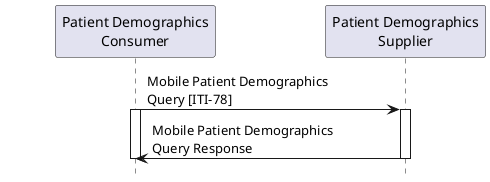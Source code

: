 @startuml Search-Process-Flow-in-PDQm-Profile
hide footbox
skinparam ParticipantPadding 50
participant "Patient Demographics\nConsumer" as Client
participant "Patient Demographics\nSupplier" as Server

Client -> Server : Mobile Patient Demographics\nQuery [ITI-78]
activate Server
activate Client
Server -> Client : Mobile Patient Demographics\nQuery Response
deactivate Client
deactivate Server
@enduml
